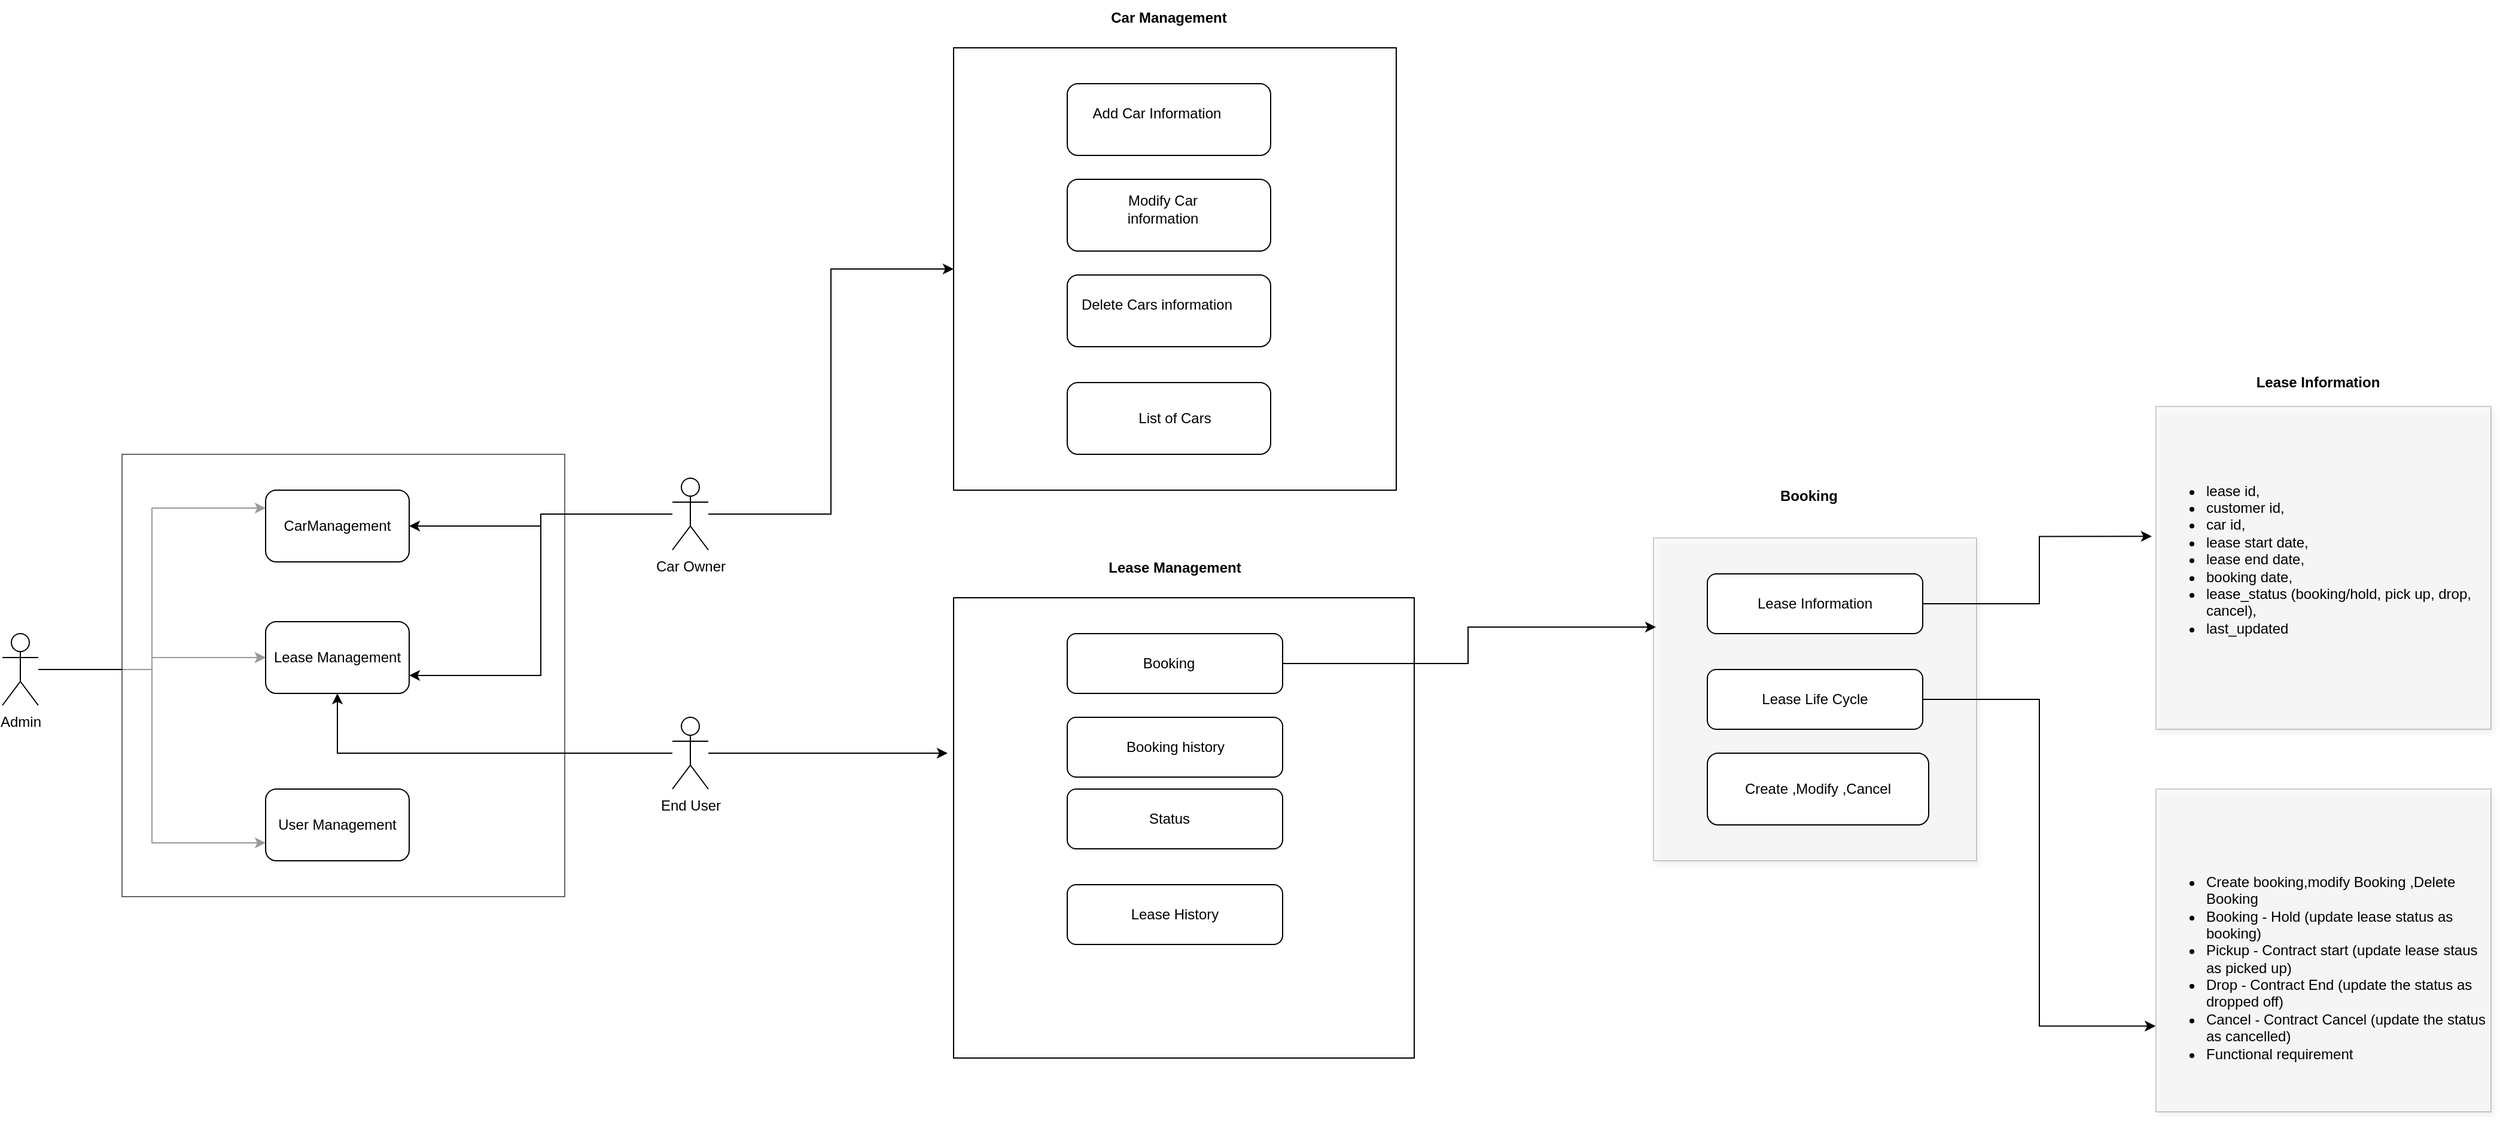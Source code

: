 <mxfile version="24.8.6">
  <diagram name="Page-1" id="8XFXuek9GzA3VH5bm_k0">
    <mxGraphModel dx="1750" dy="1997" grid="1" gridSize="10" guides="1" tooltips="1" connect="1" arrows="1" fold="1" page="1" pageScale="1" pageWidth="850" pageHeight="1100" math="0" shadow="0">
      <root>
        <mxCell id="0" />
        <mxCell id="1" parent="0" />
        <mxCell id="IP00RWrGnowcMQVVSCY--12" style="edgeStyle=orthogonalEdgeStyle;rounded=0;orthogonalLoop=1;jettySize=auto;html=1;" edge="1" parent="1" source="IP00RWrGnowcMQVVSCY--1" target="IP00RWrGnowcMQVVSCY--5">
          <mxGeometry relative="1" as="geometry" />
        </mxCell>
        <mxCell id="IP00RWrGnowcMQVVSCY--13" style="edgeStyle=orthogonalEdgeStyle;rounded=0;orthogonalLoop=1;jettySize=auto;html=1;" edge="1" parent="1" source="IP00RWrGnowcMQVVSCY--1" target="IP00RWrGnowcMQVVSCY--5">
          <mxGeometry relative="1" as="geometry" />
        </mxCell>
        <mxCell id="IP00RWrGnowcMQVVSCY--16" style="edgeStyle=orthogonalEdgeStyle;rounded=0;orthogonalLoop=1;jettySize=auto;html=1;entryX=0;entryY=0.25;entryDx=0;entryDy=0;" edge="1" parent="1" source="IP00RWrGnowcMQVVSCY--1" target="IP00RWrGnowcMQVVSCY--4">
          <mxGeometry relative="1" as="geometry" />
        </mxCell>
        <mxCell id="IP00RWrGnowcMQVVSCY--17" style="edgeStyle=orthogonalEdgeStyle;rounded=0;orthogonalLoop=1;jettySize=auto;html=1;entryX=0;entryY=0.75;entryDx=0;entryDy=0;" edge="1" parent="1" source="IP00RWrGnowcMQVVSCY--1" target="IP00RWrGnowcMQVVSCY--6">
          <mxGeometry relative="1" as="geometry" />
        </mxCell>
        <mxCell id="IP00RWrGnowcMQVVSCY--1" value="Admin" style="shape=umlActor;verticalLabelPosition=bottom;verticalAlign=top;html=1;outlineConnect=0;" vertex="1" parent="1">
          <mxGeometry x="110" y="330" width="30" height="60" as="geometry" />
        </mxCell>
        <mxCell id="IP00RWrGnowcMQVVSCY--2" value="" style="whiteSpace=wrap;html=1;aspect=fixed;textShadow=0;opacity=60;" vertex="1" parent="1">
          <mxGeometry x="210" y="180" width="370" height="370" as="geometry" />
        </mxCell>
        <mxCell id="IP00RWrGnowcMQVVSCY--4" value="CarManagement" style="rounded=1;whiteSpace=wrap;html=1;" vertex="1" parent="1">
          <mxGeometry x="330" y="210" width="120" height="60" as="geometry" />
        </mxCell>
        <mxCell id="IP00RWrGnowcMQVVSCY--5" value="Lease Management" style="rounded=1;whiteSpace=wrap;html=1;" vertex="1" parent="1">
          <mxGeometry x="330" y="320" width="120" height="60" as="geometry" />
        </mxCell>
        <mxCell id="IP00RWrGnowcMQVVSCY--6" value="User Management" style="rounded=1;whiteSpace=wrap;html=1;" vertex="1" parent="1">
          <mxGeometry x="330" y="460" width="120" height="60" as="geometry" />
        </mxCell>
        <mxCell id="IP00RWrGnowcMQVVSCY--18" style="edgeStyle=orthogonalEdgeStyle;rounded=0;orthogonalLoop=1;jettySize=auto;html=1;" edge="1" parent="1" source="IP00RWrGnowcMQVVSCY--7" target="IP00RWrGnowcMQVVSCY--4">
          <mxGeometry relative="1" as="geometry" />
        </mxCell>
        <mxCell id="IP00RWrGnowcMQVVSCY--19" style="edgeStyle=orthogonalEdgeStyle;rounded=0;orthogonalLoop=1;jettySize=auto;html=1;entryX=1;entryY=0.75;entryDx=0;entryDy=0;" edge="1" parent="1" source="IP00RWrGnowcMQVVSCY--7" target="IP00RWrGnowcMQVVSCY--5">
          <mxGeometry relative="1" as="geometry" />
        </mxCell>
        <mxCell id="IP00RWrGnowcMQVVSCY--42" style="edgeStyle=orthogonalEdgeStyle;rounded=0;orthogonalLoop=1;jettySize=auto;html=1;" edge="1" parent="1" source="IP00RWrGnowcMQVVSCY--7" target="IP00RWrGnowcMQVVSCY--21">
          <mxGeometry relative="1" as="geometry" />
        </mxCell>
        <mxCell id="IP00RWrGnowcMQVVSCY--7" value="Car Owner" style="shape=umlActor;verticalLabelPosition=bottom;verticalAlign=top;html=1;outlineConnect=0;" vertex="1" parent="1">
          <mxGeometry x="670" y="200" width="30" height="60" as="geometry" />
        </mxCell>
        <mxCell id="IP00RWrGnowcMQVVSCY--20" style="edgeStyle=orthogonalEdgeStyle;rounded=0;orthogonalLoop=1;jettySize=auto;html=1;" edge="1" parent="1" source="IP00RWrGnowcMQVVSCY--8" target="IP00RWrGnowcMQVVSCY--5">
          <mxGeometry relative="1" as="geometry" />
        </mxCell>
        <mxCell id="IP00RWrGnowcMQVVSCY--52" style="edgeStyle=orthogonalEdgeStyle;rounded=0;orthogonalLoop=1;jettySize=auto;html=1;" edge="1" parent="1" source="IP00RWrGnowcMQVVSCY--8">
          <mxGeometry relative="1" as="geometry">
            <mxPoint x="900" y="430" as="targetPoint" />
          </mxGeometry>
        </mxCell>
        <mxCell id="IP00RWrGnowcMQVVSCY--8" value="End User" style="shape=umlActor;verticalLabelPosition=bottom;verticalAlign=top;html=1;outlineConnect=0;" vertex="1" parent="1">
          <mxGeometry x="670" y="400" width="30" height="60" as="geometry" />
        </mxCell>
        <mxCell id="IP00RWrGnowcMQVVSCY--21" value="" style="whiteSpace=wrap;html=1;aspect=fixed;textOpacity=80;" vertex="1" parent="1">
          <mxGeometry x="905" y="-160" width="370" height="370" as="geometry" />
        </mxCell>
        <mxCell id="IP00RWrGnowcMQVVSCY--25" value="&lt;b&gt;Car Management&lt;/b&gt;" style="text;html=1;align=center;verticalAlign=middle;whiteSpace=wrap;rounded=0;" vertex="1" parent="1">
          <mxGeometry x="990" y="-200" width="190" height="30" as="geometry" />
        </mxCell>
        <mxCell id="IP00RWrGnowcMQVVSCY--34" value="" style="rounded=1;whiteSpace=wrap;html=1;" vertex="1" parent="1">
          <mxGeometry x="1000" y="-50" width="170" height="60" as="geometry" />
        </mxCell>
        <mxCell id="IP00RWrGnowcMQVVSCY--35" value="" style="rounded=1;whiteSpace=wrap;html=1;" vertex="1" parent="1">
          <mxGeometry x="1000" y="-130" width="170" height="60" as="geometry" />
        </mxCell>
        <mxCell id="IP00RWrGnowcMQVVSCY--36" value="Add Car Information " style="text;html=1;align=center;verticalAlign=middle;whiteSpace=wrap;rounded=0;" vertex="1" parent="1">
          <mxGeometry x="1020" y="-120" width="110" height="30" as="geometry" />
        </mxCell>
        <mxCell id="IP00RWrGnowcMQVVSCY--37" value="Modify Car information " style="text;html=1;align=center;verticalAlign=middle;whiteSpace=wrap;rounded=0;" vertex="1" parent="1">
          <mxGeometry x="1020" y="-40" width="120" height="30" as="geometry" />
        </mxCell>
        <mxCell id="IP00RWrGnowcMQVVSCY--38" value="" style="rounded=1;whiteSpace=wrap;html=1;" vertex="1" parent="1">
          <mxGeometry x="1000" y="30" width="170" height="60" as="geometry" />
        </mxCell>
        <mxCell id="IP00RWrGnowcMQVVSCY--39" value="Delete Cars information " style="text;html=1;align=center;verticalAlign=middle;whiteSpace=wrap;rounded=0;" vertex="1" parent="1">
          <mxGeometry x="1010" y="40" width="130" height="30" as="geometry" />
        </mxCell>
        <mxCell id="IP00RWrGnowcMQVVSCY--40" value="" style="rounded=1;whiteSpace=wrap;html=1;" vertex="1" parent="1">
          <mxGeometry x="1000" y="120" width="170" height="60" as="geometry" />
        </mxCell>
        <mxCell id="IP00RWrGnowcMQVVSCY--41" value="List of Cars" style="text;html=1;align=center;verticalAlign=middle;whiteSpace=wrap;rounded=0;" vertex="1" parent="1">
          <mxGeometry x="1030" y="135" width="120" height="30" as="geometry" />
        </mxCell>
        <mxCell id="IP00RWrGnowcMQVVSCY--43" value="" style="whiteSpace=wrap;html=1;aspect=fixed;" vertex="1" parent="1">
          <mxGeometry x="905" y="300" width="385" height="385" as="geometry" />
        </mxCell>
        <mxCell id="IP00RWrGnowcMQVVSCY--44" value="&lt;b&gt;Lease Management&lt;/b&gt;" style="text;html=1;align=center;verticalAlign=middle;whiteSpace=wrap;rounded=0;" vertex="1" parent="1">
          <mxGeometry x="995" y="260" width="190" height="30" as="geometry" />
        </mxCell>
        <mxCell id="IP00RWrGnowcMQVVSCY--45" value="" style="rounded=1;whiteSpace=wrap;html=1;" vertex="1" parent="1">
          <mxGeometry x="1000" y="330" width="180" height="50" as="geometry" />
        </mxCell>
        <mxCell id="IP00RWrGnowcMQVVSCY--46" value="Booking " style="text;html=1;align=center;verticalAlign=middle;whiteSpace=wrap;rounded=0;" vertex="1" parent="1">
          <mxGeometry x="1055" y="340" width="60" height="30" as="geometry" />
        </mxCell>
        <mxCell id="IP00RWrGnowcMQVVSCY--47" value="" style="rounded=1;whiteSpace=wrap;html=1;" vertex="1" parent="1">
          <mxGeometry x="1000" y="400" width="180" height="50" as="geometry" />
        </mxCell>
        <mxCell id="IP00RWrGnowcMQVVSCY--48" value="Booking history" style="text;html=1;align=center;verticalAlign=middle;whiteSpace=wrap;rounded=0;" vertex="1" parent="1">
          <mxGeometry x="1042.5" y="410" width="95" height="30" as="geometry" />
        </mxCell>
        <mxCell id="IP00RWrGnowcMQVVSCY--49" value="" style="rounded=1;whiteSpace=wrap;html=1;" vertex="1" parent="1">
          <mxGeometry x="1000" y="460" width="180" height="50" as="geometry" />
        </mxCell>
        <mxCell id="IP00RWrGnowcMQVVSCY--50" value="Status" style="text;html=1;align=center;verticalAlign=middle;whiteSpace=wrap;rounded=0;" vertex="1" parent="1">
          <mxGeometry x="1037.5" y="470" width="95" height="30" as="geometry" />
        </mxCell>
        <mxCell id="IP00RWrGnowcMQVVSCY--51" value="Lease History" style="rounded=1;whiteSpace=wrap;html=1;" vertex="1" parent="1">
          <mxGeometry x="1000" y="540" width="180" height="50" as="geometry" />
        </mxCell>
        <mxCell id="IP00RWrGnowcMQVVSCY--55" value="" style="rounded=0;whiteSpace=wrap;html=1;opacity=20;strokeWidth=1;glass=0;perimeterSpacing=5;shadow=1;" vertex="1" parent="1">
          <mxGeometry x="1490" y="250" width="270" height="270" as="geometry" />
        </mxCell>
        <mxCell id="IP00RWrGnowcMQVVSCY--56" value="Lease Information" style="rounded=1;whiteSpace=wrap;html=1;" vertex="1" parent="1">
          <mxGeometry x="1535" y="280" width="180" height="50" as="geometry" />
        </mxCell>
        <mxCell id="IP00RWrGnowcMQVVSCY--58" value="Lease Life Cycle" style="rounded=1;whiteSpace=wrap;html=1;" vertex="1" parent="1">
          <mxGeometry x="1535" y="360" width="180" height="50" as="geometry" />
        </mxCell>
        <mxCell id="IP00RWrGnowcMQVVSCY--59" value="Create ,Modify ,Cancel" style="rounded=1;whiteSpace=wrap;html=1;" vertex="1" parent="1">
          <mxGeometry x="1535" y="430" width="185" height="60" as="geometry" />
        </mxCell>
        <mxCell id="IP00RWrGnowcMQVVSCY--60" style="edgeStyle=orthogonalEdgeStyle;rounded=0;orthogonalLoop=1;jettySize=auto;html=1;entryX=0.025;entryY=0.284;entryDx=0;entryDy=0;entryPerimeter=0;" edge="1" parent="1" source="IP00RWrGnowcMQVVSCY--45" target="IP00RWrGnowcMQVVSCY--55">
          <mxGeometry relative="1" as="geometry" />
        </mxCell>
        <mxCell id="IP00RWrGnowcMQVVSCY--65" value="&lt;div align=&quot;left&quot;&gt;&lt;ul&gt;&lt;li&gt;&lt;span style=&quot;white-space:pre-wrap;&quot;&gt;lease id, &lt;/span&gt;&lt;/li&gt;&lt;li&gt;&lt;span style=&quot;white-space:pre-wrap;&quot;&gt;customer id, &lt;/span&gt;&lt;/li&gt;&lt;li&gt;&lt;span style=&quot;white-space:pre-wrap;&quot;&gt;car id, &lt;/span&gt;&lt;/li&gt;&lt;li&gt;&lt;span style=&quot;white-space:pre-wrap;&quot;&gt;lease start date, &lt;/span&gt;&lt;/li&gt;&lt;li&gt;&lt;span style=&quot;white-space:pre-wrap;&quot;&gt;lease end date,&lt;/span&gt;&lt;/li&gt;&lt;li&gt;&lt;span style=&quot;white-space:pre-wrap;&quot;&gt;booking date, &lt;/span&gt;&lt;/li&gt;&lt;li&gt;&lt;span style=&quot;white-space:pre-wrap;&quot;&gt;lease_status (booking/hold, pick up, drop, cancel), &lt;/span&gt;&lt;/li&gt;&lt;li&gt;&lt;span style=&quot;white-space:pre-wrap;&quot;&gt;last_updated&lt;/span&gt;&lt;/li&gt;&lt;/ul&gt;&lt;span style=&quot;white-space:pre-wrap;&quot;&gt;&lt;/span&gt;&lt;br&gt;&lt;span style=&quot;white-space:pre-wrap;&quot;&gt;&lt;/span&gt;&lt;/div&gt;" style="rounded=0;whiteSpace=wrap;html=1;opacity=20;strokeWidth=1;glass=0;perimeterSpacing=5;shadow=1;align=left;" vertex="1" parent="1">
          <mxGeometry x="1910" y="140" width="280" height="270" as="geometry" />
        </mxCell>
        <mxCell id="IP00RWrGnowcMQVVSCY--66" value="&lt;span style=&quot;white-space:pre-wrap;&quot;&gt;Lease Information&lt;/span&gt;" style="text;html=1;align=center;verticalAlign=middle;whiteSpace=wrap;rounded=0;fontStyle=1" vertex="1" parent="1">
          <mxGeometry x="1982.5" y="105" width="125" height="30" as="geometry" />
        </mxCell>
        <mxCell id="IP00RWrGnowcMQVVSCY--67" value="&lt;b&gt;Booking&lt;/b&gt;" style="text;html=1;align=center;verticalAlign=middle;whiteSpace=wrap;rounded=0;" vertex="1" parent="1">
          <mxGeometry x="1525" y="200" width="190" height="30" as="geometry" />
        </mxCell>
        <mxCell id="IP00RWrGnowcMQVVSCY--69" style="edgeStyle=orthogonalEdgeStyle;rounded=0;orthogonalLoop=1;jettySize=auto;html=1;entryX=0.005;entryY=0.406;entryDx=0;entryDy=0;entryPerimeter=0;" edge="1" parent="1" source="IP00RWrGnowcMQVVSCY--56" target="IP00RWrGnowcMQVVSCY--65">
          <mxGeometry relative="1" as="geometry" />
        </mxCell>
        <mxCell id="IP00RWrGnowcMQVVSCY--70" value="&lt;span style=&quot;white-space:pre-wrap;&quot;&gt;&lt;br&gt;&lt;br&gt;&lt;/span&gt;&lt;div align=&quot;left&quot;&gt;&lt;ul&gt;&lt;li&gt;&lt;span style=&quot;white-space:pre-wrap;&quot;&gt;Create booking,modify Booking ,Delete Booking&lt;/span&gt;&lt;/li&gt;&lt;li&gt;&lt;span style=&quot;white-space:pre-wrap;&quot;&gt;Booking - Hold (update lease status as booking) &lt;/span&gt;&lt;/li&gt;&lt;li&gt;&lt;span style=&quot;white-space:pre-wrap;&quot;&gt;Pickup - Contract start (update lease staus as picked up)&lt;/span&gt;&lt;/li&gt;&lt;li&gt;&lt;span style=&quot;white-space:pre-wrap;&quot;&gt;Drop - Contract End (update the status as dropped off)&lt;/span&gt;&lt;/li&gt;&lt;li&gt;&lt;span style=&quot;white-space:pre-wrap;&quot;&gt;Cancel - Contract Cancel (update the status as cancelled)&lt;/span&gt;&lt;/li&gt;&lt;li&gt;&lt;span style=&quot;white-space:pre-wrap;&quot;&gt;Functional requirement&lt;/span&gt;&lt;/li&gt;&lt;/ul&gt;&lt;/div&gt;" style="rounded=0;whiteSpace=wrap;html=1;opacity=20;strokeWidth=1;glass=0;perimeterSpacing=5;shadow=1;align=left;" vertex="1" parent="1">
          <mxGeometry x="1910" y="460" width="280" height="270" as="geometry" />
        </mxCell>
        <mxCell id="IP00RWrGnowcMQVVSCY--71" style="edgeStyle=orthogonalEdgeStyle;rounded=0;orthogonalLoop=1;jettySize=auto;html=1;entryX=0.016;entryY=0.726;entryDx=0;entryDy=0;entryPerimeter=0;" edge="1" parent="1" source="IP00RWrGnowcMQVVSCY--58" target="IP00RWrGnowcMQVVSCY--70">
          <mxGeometry relative="1" as="geometry" />
        </mxCell>
      </root>
    </mxGraphModel>
  </diagram>
</mxfile>

